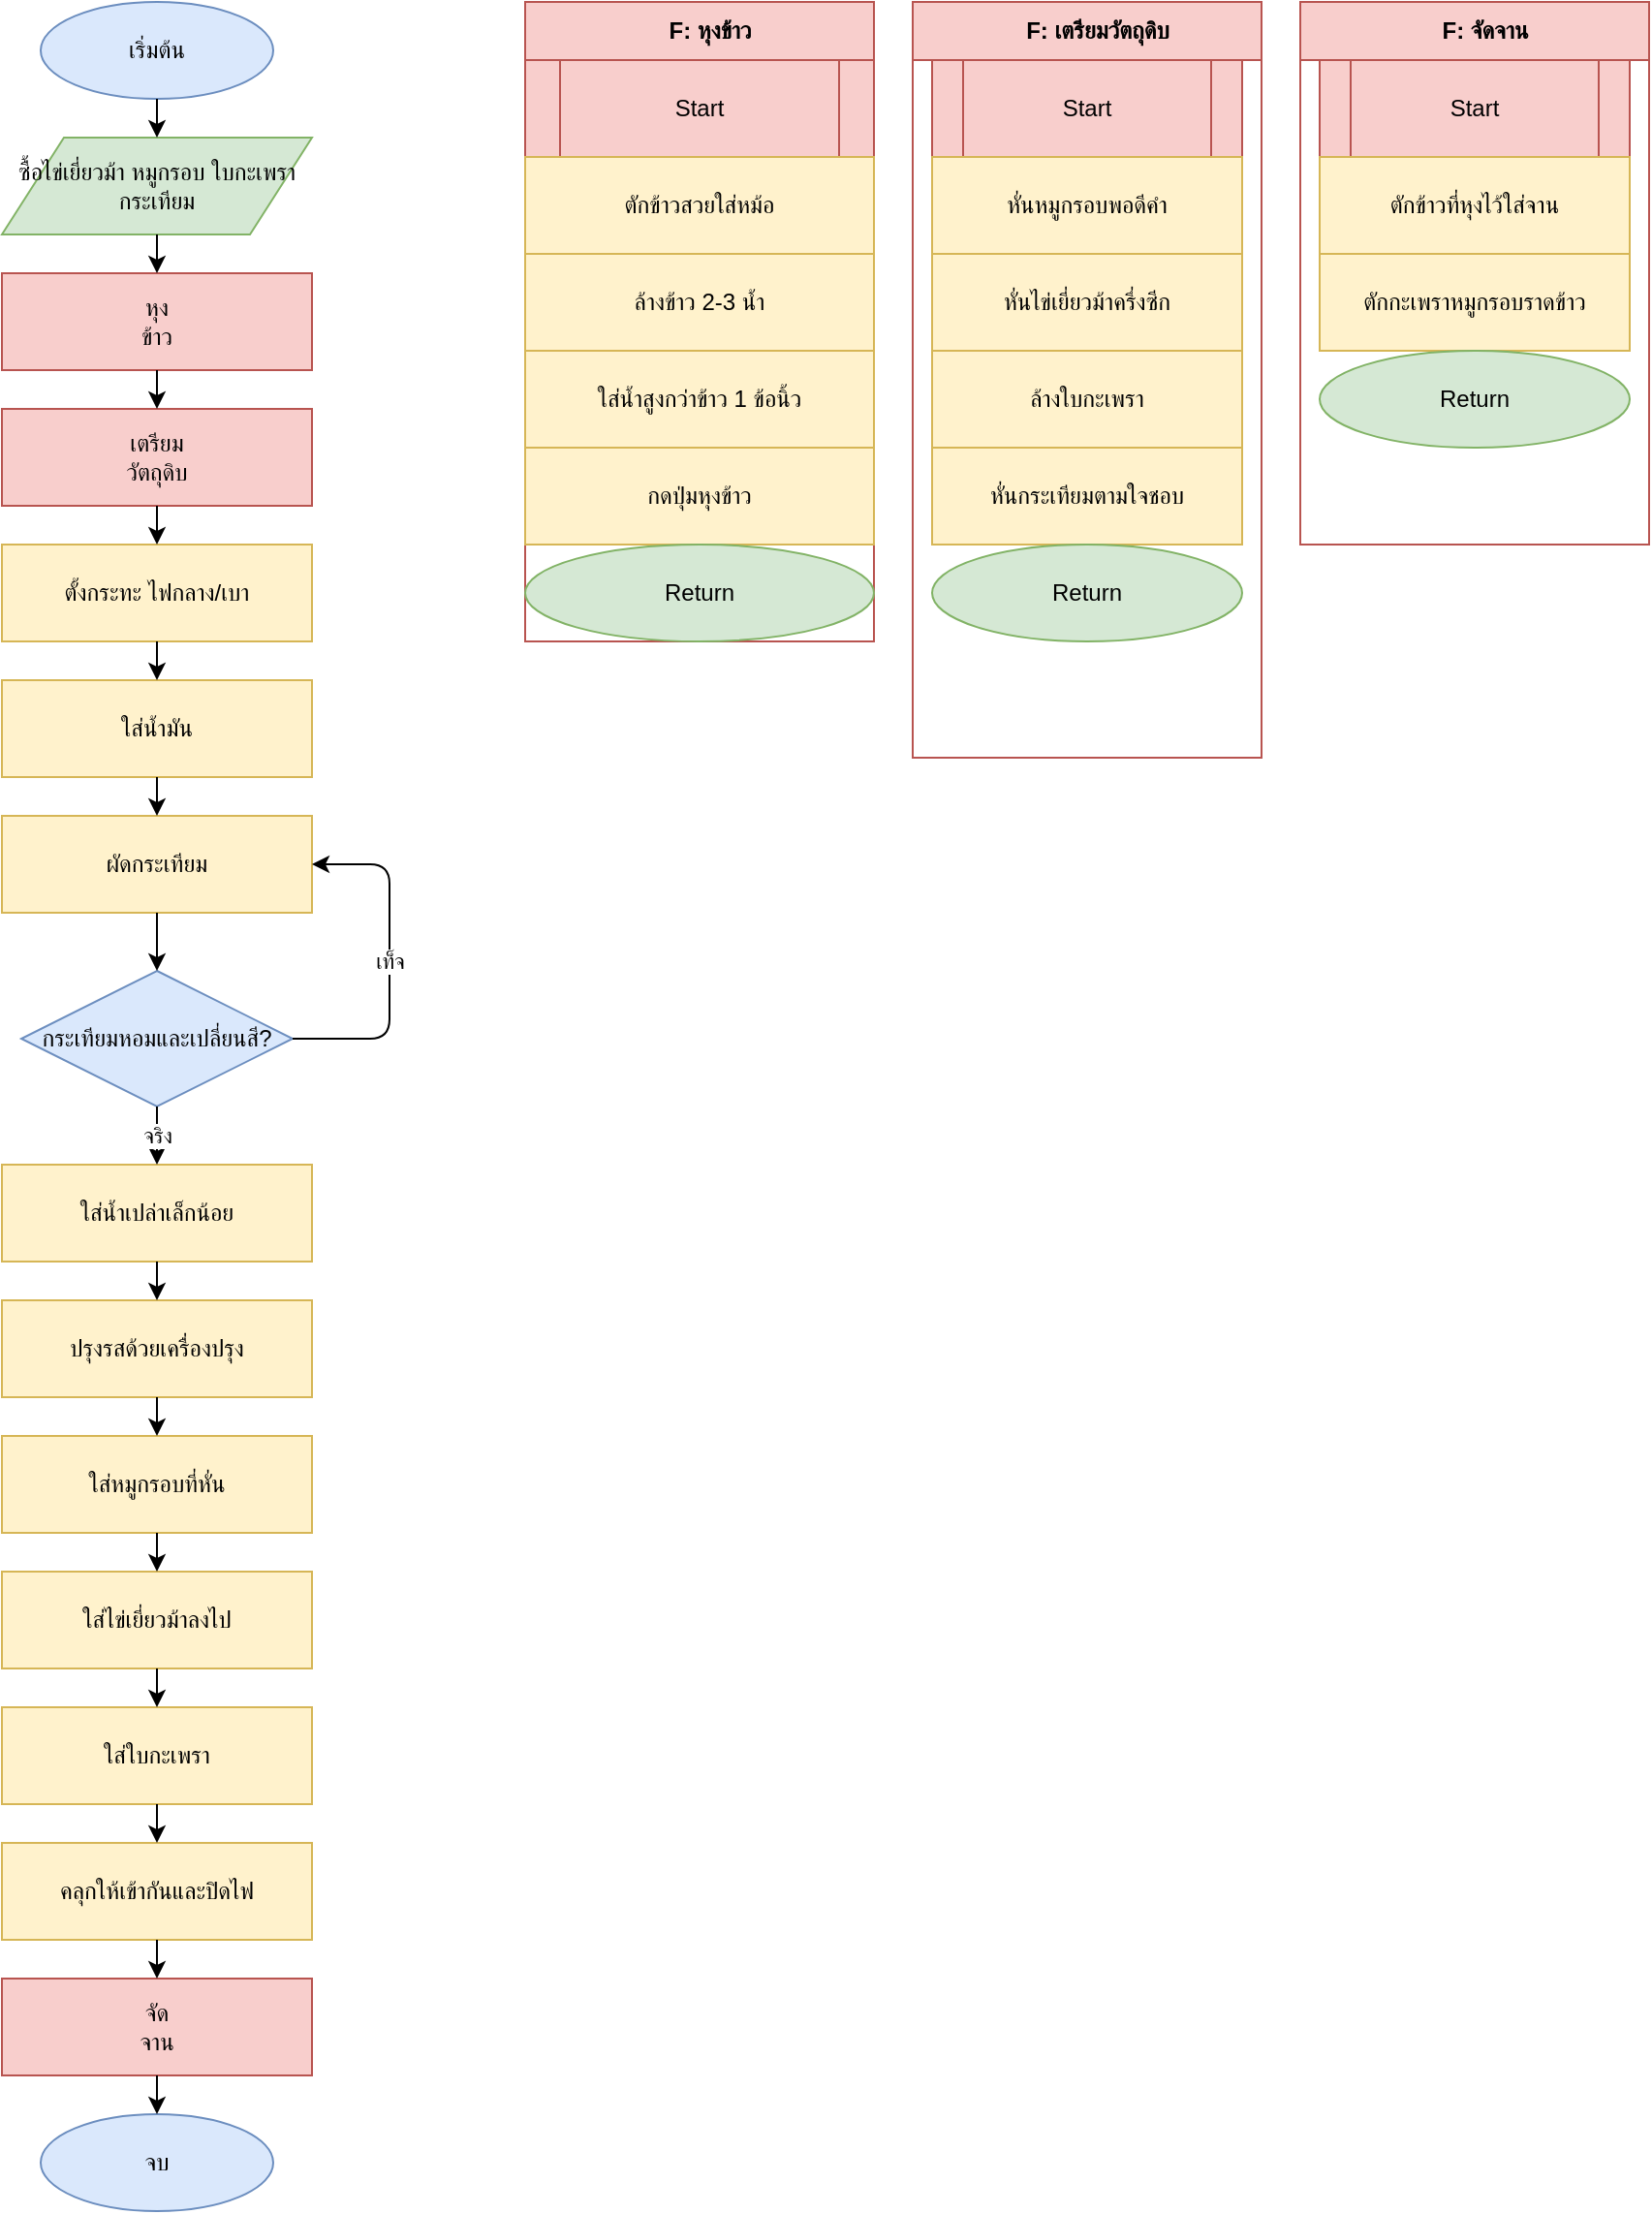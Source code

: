 <mxfile version="28.1.2">
  <diagram name="หน้า-1" id="7FEI_HoL2A9UdHV1jYCZ">
    <mxGraphModel dx="1281" dy="562" grid="1" gridSize="10" guides="1" tooltips="1" connect="1" arrows="1" fold="1" page="1" pageScale="1" pageWidth="1100" pageHeight="1400" math="0" shadow="0">
      <root>
        <mxCell id="0" />
        <mxCell id="1" parent="0" />
        <mxCell id="2" value="เริ่มต้น" style="shape=ellipse;whiteSpace=wrap;html=1;fillColor=#dae8fc;strokeColor=#6c8ebf;" parent="1" vertex="1">
          <mxGeometry x="250" y="50" width="120" height="50" as="geometry" />
        </mxCell>
        <mxCell id="3" value="ซื้อไข่เยี่ยวม้า หมูกรอบ ใบกะเพรา กระเทียม" style="shape=parallelogram;perimeter=parallelogramPerimeter;whiteSpace=wrap;html=1;fillColor=#d5e8d4;strokeColor=#82b366;" parent="1" vertex="1">
          <mxGeometry x="230" y="120" width="160" height="50" as="geometry" />
        </mxCell>
        <mxCell id="4" value="หุงข้าว" style="shape=process;whiteSpace=wrap;html=1;size=10;backgroundOutline=1;fillColor=#f8cecc;strokeColor=#b85450;" parent="1" vertex="1">
          <mxGeometry x="230" y="190" width="160" height="50" as="geometry" />
        </mxCell>
        <mxCell id="5" value="เตรียมวัตถุดิบ" style="shape=process;whiteSpace=wrap;html=1;size=10;backgroundOutline=1;fillColor=#f8cecc;strokeColor=#b85450;" parent="1" vertex="1">
          <mxGeometry x="230" y="260" width="160" height="50" as="geometry" />
        </mxCell>
        <mxCell id="6" value="ตั้งกระทะ ไฟกลาง/เบา" style="shape=rectangle;whiteSpace=wrap;html=1;fillColor=#fff2cc;strokeColor=#d6b656;" parent="1" vertex="1">
          <mxGeometry x="230" y="330" width="160" height="50" as="geometry" />
        </mxCell>
        <mxCell id="7" value="ใส่น้ำมัน" style="shape=rectangle;whiteSpace=wrap;html=1;fillColor=#fff2cc;strokeColor=#d6b656;" parent="1" vertex="1">
          <mxGeometry x="230" y="400" width="160" height="50" as="geometry" />
        </mxCell>
        <mxCell id="8" value="ผัดกระเทียม" style="shape=rectangle;whiteSpace=wrap;html=1;fillColor=#fff2cc;strokeColor=#d6b656;" parent="1" vertex="1">
          <mxGeometry x="230" y="470" width="160" height="50" as="geometry" />
        </mxCell>
        <mxCell id="9" value="กระเทียมหอมและเปลี่ยนสี?" style="shape=rhombus;whiteSpace=wrap;html=1;fillColor=#dae8fc;strokeColor=#6c8ebf;" parent="1" vertex="1">
          <mxGeometry x="240" y="550" width="140" height="70" as="geometry" />
        </mxCell>
        <mxCell id="10" value="ใส่น้ำเปล่าเล็กน้อย" style="shape=rectangle;whiteSpace=wrap;html=1;fillColor=#fff2cc;strokeColor=#d6b656;" parent="1" vertex="1">
          <mxGeometry x="230" y="650" width="160" height="50" as="geometry" />
        </mxCell>
        <mxCell id="11" value="ปรุงรสด้วยเครื่องปรุง" style="shape=rectangle;whiteSpace=wrap;html=1;fillColor=#fff2cc;strokeColor=#d6b656;" parent="1" vertex="1">
          <mxGeometry x="230" y="720" width="160" height="50" as="geometry" />
        </mxCell>
        <mxCell id="12" value="ใส่หมูกรอบที่หั่น" style="shape=rectangle;whiteSpace=wrap;html=1;fillColor=#fff2cc;strokeColor=#d6b656;" parent="1" vertex="1">
          <mxGeometry x="230" y="790" width="160" height="50" as="geometry" />
        </mxCell>
        <mxCell id="13" value="ใส่ไข่เยี่ยวม้าลงไป" style="shape=rectangle;whiteSpace=wrap;html=1;fillColor=#fff2cc;strokeColor=#d6b656;" parent="1" vertex="1">
          <mxGeometry x="230" y="860" width="160" height="50" as="geometry" />
        </mxCell>
        <mxCell id="14" value="ใส่ใบกะเพรา" style="shape=rectangle;whiteSpace=wrap;html=1;fillColor=#fff2cc;strokeColor=#d6b656;" parent="1" vertex="1">
          <mxGeometry x="230" y="930" width="160" height="50" as="geometry" />
        </mxCell>
        <mxCell id="15" value="คลุกให้เข้ากันและปิดไฟ" style="shape=rectangle;whiteSpace=wrap;html=1;fillColor=#fff2cc;strokeColor=#d6b656;" parent="1" vertex="1">
          <mxGeometry x="230" y="1000" width="160" height="50" as="geometry" />
        </mxCell>
        <mxCell id="16" value="จัดจาน" style="shape=process;whiteSpace=wrap;html=1;size=10;backgroundOutline=1;fillColor=#f8cecc;strokeColor=#b85450;" parent="1" vertex="1">
          <mxGeometry x="230" y="1070" width="160" height="50" as="geometry" />
        </mxCell>
        <mxCell id="17" value="จบ" style="shape=ellipse;whiteSpace=wrap;html=1;fillColor=#dae8fc;strokeColor=#6c8ebf;" parent="1" vertex="1">
          <mxGeometry x="250" y="1140" width="120" height="50" as="geometry" />
        </mxCell>
        <mxCell id="e2_3" value="" style="endArrow=classic;html=1;exitX=0.5;exitY=1;entryX=0.5;entryY=0;" parent="1" source="2" target="3" edge="1">
          <mxGeometry width="50" height="50" relative="1" as="geometry" />
        </mxCell>
        <mxCell id="e3_4" value="" style="endArrow=classic;html=1;exitX=0.5;exitY=1;entryX=0.5;entryY=0;" parent="1" source="3" target="4" edge="1">
          <mxGeometry width="50" height="50" relative="1" as="geometry" />
        </mxCell>
        <mxCell id="e4_5" value="" style="endArrow=classic;html=1;exitX=0.5;exitY=1;entryX=0.5;entryY=0;" parent="1" source="4" target="5" edge="1">
          <mxGeometry width="50" height="50" relative="1" as="geometry" />
        </mxCell>
        <mxCell id="e5_6" value="" style="endArrow=classic;html=1;exitX=0.5;exitY=1;entryX=0.5;entryY=0;" parent="1" source="5" target="6" edge="1">
          <mxGeometry width="50" height="50" relative="1" as="geometry" />
        </mxCell>
        <mxCell id="e6_7" value="" style="endArrow=classic;html=1;exitX=0.5;exitY=1;entryX=0.5;entryY=0;" parent="1" source="6" target="7" edge="1">
          <mxGeometry width="50" height="50" relative="1" as="geometry" />
        </mxCell>
        <mxCell id="e7_8" value="" style="endArrow=classic;html=1;exitX=0.5;exitY=1;entryX=0.5;entryY=0;" parent="1" source="7" target="8" edge="1">
          <mxGeometry width="50" height="50" relative="1" as="geometry" />
        </mxCell>
        <mxCell id="e8_9" value="" style="endArrow=classic;html=1;exitX=0.5;exitY=1;entryX=0.5;entryY=0;" parent="1" source="8" target="9" edge="1">
          <mxGeometry width="50" height="50" relative="1" as="geometry" />
        </mxCell>
        <mxCell id="e9_10" value="จริง" style="endArrow=classic;html=1;exitX=0.5;exitY=1;entryX=0.5;entryY=0;" parent="1" source="9" target="10" edge="1">
          <mxGeometry width="50" height="50" relative="1" as="geometry" />
        </mxCell>
        <mxCell id="e9_8" value="เท็จ" style="endArrow=classic;html=1;exitX=1;exitY=0.5;" parent="1" source="9" target="8" edge="1">
          <mxGeometry width="50" height="50" relative="1" as="geometry">
            <Array as="points">
              <mxPoint x="430" y="585" />
              <mxPoint x="430" y="495" />
            </Array>
          </mxGeometry>
        </mxCell>
        <mxCell id="e10_11" value="" style="endArrow=classic;html=1;exitX=0.5;exitY=1;entryX=0.5;entryY=0;" parent="1" source="10" target="11" edge="1">
          <mxGeometry width="50" height="50" relative="1" as="geometry" />
        </mxCell>
        <mxCell id="e11_12" value="" style="endArrow=classic;html=1;exitX=0.5;exitY=1;entryX=0.5;entryY=0;" parent="1" source="11" target="12" edge="1">
          <mxGeometry width="50" height="50" relative="1" as="geometry" />
        </mxCell>
        <mxCell id="e12_13" value="" style="endArrow=classic;html=1;exitX=0.5;exitY=1;entryX=0.5;entryY=0;" parent="1" source="12" target="13" edge="1">
          <mxGeometry width="50" height="50" relative="1" as="geometry" />
        </mxCell>
        <mxCell id="e13_14" value="" style="endArrow=classic;html=1;exitX=0.5;exitY=1;entryX=0.5;entryY=0;" parent="1" source="13" target="14" edge="1">
          <mxGeometry width="50" height="50" relative="1" as="geometry" />
        </mxCell>
        <mxCell id="e14_15" value="" style="endArrow=classic;html=1;exitX=0.5;exitY=1;entryX=0.5;entryY=0;" parent="1" source="14" target="15" edge="1">
          <mxGeometry width="50" height="50" relative="1" as="geometry" />
        </mxCell>
        <mxCell id="e15_16" value="" style="endArrow=classic;html=1;exitX=0.5;exitY=1;entryX=0.5;entryY=0;" parent="1" source="15" target="16" edge="1">
          <mxGeometry width="50" height="50" relative="1" as="geometry" />
        </mxCell>
        <mxCell id="e16_17" value="" style="endArrow=classic;html=1;exitX=0.5;exitY=1;entryX=0.5;entryY=0;" parent="1" source="16" target="17" edge="1">
          <mxGeometry width="50" height="50" relative="1" as="geometry" />
        </mxCell>
        <mxCell id="100" value="F: หุงข้าว" style="swimlane;startSize=30;html=1;fontStyle=1;fillColor=#f8cecc;strokeColor=#b85450;childLayout=stackLayout;horizontalStack=0;resizeParent=1;resizeParentMax=0;resizeLast=0;collapsible=1;container=1;allowOverlap=1;align=center;horizontalGap=10;spacingLeft=10;fontSize=12;" parent="1" vertex="1">
          <mxGeometry x="500" y="50" width="180" height="330" as="geometry" />
        </mxCell>
        <mxCell id="101" value="Start" style="shape=process;whiteSpace=wrap;html=1;fillColor=#f8cecc;strokeColor=#b85450;spacingTop=4;spacingBottom=4;" parent="100" vertex="1">
          <mxGeometry y="30" width="180" height="50" as="geometry" />
        </mxCell>
        <mxCell id="102" value="ตักข้าวสวยใส่หม้อ" style="shape=rectangle;whiteSpace=wrap;html=1;fillColor=#fff2cc;strokeColor=#d6b656;spacingTop=4;spacingBottom=4;" parent="100" vertex="1">
          <mxGeometry y="80" width="180" height="50" as="geometry" />
        </mxCell>
        <mxCell id="103" value="ล้างข้าว 2-3 น้ำ" style="shape=rectangle;whiteSpace=wrap;html=1;fillColor=#fff2cc;strokeColor=#d6b656;spacingTop=4;spacingBottom=4;" parent="100" vertex="1">
          <mxGeometry y="130" width="180" height="50" as="geometry" />
        </mxCell>
        <mxCell id="104" value="ใส่น้ำสูงกว่าข้าว 1 ข้อนิ้ว" style="shape=rectangle;whiteSpace=wrap;html=1;fillColor=#fff2cc;strokeColor=#d6b656;spacingTop=4;spacingBottom=4;" parent="100" vertex="1">
          <mxGeometry y="180" width="180" height="50" as="geometry" />
        </mxCell>
        <mxCell id="105" value="กดปุ่มหุงข้าว" style="shape=rectangle;whiteSpace=wrap;html=1;fillColor=#fff2cc;strokeColor=#d6b656;spacingTop=4;spacingBottom=4;" parent="100" vertex="1">
          <mxGeometry y="230" width="180" height="50" as="geometry" />
        </mxCell>
        <mxCell id="106" value="Return" style="shape=ellipse;whiteSpace=wrap;html=1;fillColor=#d5e8d4;strokeColor=#82b366;spacingTop=4;spacingBottom=4;" parent="100" vertex="1">
          <mxGeometry y="280" width="180" height="50" as="geometry" />
        </mxCell>
        <mxCell id="e101_102" value="" style="endArrow=classic;html=1;entryX=0.5;entryY=0;exitX=0.5;exitY=1;" parent="100" source="101" target="102" edge="1">
          <mxGeometry width="50" height="50" relative="1" as="geometry">
            <mxPoint x="80" y="130" as="sourcePoint" />
            <mxPoint x="80" y="150" as="targetPoint" />
          </mxGeometry>
        </mxCell>
        <mxCell id="e102_103" value="" style="endArrow=classic;html=1;entryX=0.5;entryY=0;exitX=0.5;exitY=1;" parent="100" source="102" target="103" edge="1">
          <mxGeometry width="50" height="50" relative="1" as="geometry" />
        </mxCell>
        <mxCell id="e103_104" value="" style="endArrow=classic;html=1;entryX=0.5;entryY=0;exitX=0.5;exitY=1;" parent="100" source="103" target="104" edge="1">
          <mxGeometry width="50" height="50" relative="1" as="geometry" />
        </mxCell>
        <mxCell id="e104_105" value="" style="endArrow=classic;html=1;entryX=0.5;entryY=0;exitX=0.5;exitY=1;" parent="100" source="104" target="105" edge="1">
          <mxGeometry width="50" height="50" relative="1" as="geometry" />
        </mxCell>
        <mxCell id="e105_106" value="" style="endArrow=classic;html=1;entryX=0.5;entryY=0;exitX=0.5;exitY=1;" parent="100" source="105" target="106" edge="1">
          <mxGeometry width="50" height="50" relative="1" as="geometry" />
        </mxCell>
        <mxCell id="200" value="F: เตรียมวัตถุดิบ" style="swimlane;startSize=30;html=1;fontStyle=1;fillColor=#f8cecc;strokeColor=#b85450;childLayout=stackLayout;horizontalStack=0;resizeParent=1;resizeParentMax=0;resizeLast=0;collapsible=1;container=1;allowOverlap=1;align=center;horizontalGap=10;spacingLeft=10;fontSize=12;" parent="1" vertex="1">
          <mxGeometry x="700" y="50" width="180" height="390" as="geometry" />
        </mxCell>
        <mxCell id="201" value="Start" style="shape=process;whiteSpace=wrap;html=1;fillColor=#f8cecc;strokeColor=#b85450;spacingTop=4;spacingBottom=4;" parent="200" vertex="1">
          <mxGeometry x="10" y="30" width="160" height="50" as="geometry" />
        </mxCell>
        <mxCell id="202" value="หั่นหมูกรอบพอดีคำ" style="shape=rectangle;whiteSpace=wrap;html=1;fillColor=#fff2cc;strokeColor=#d6b656;spacingTop=4;spacingBottom=4;" parent="200" vertex="1">
          <mxGeometry x="10" y="80" width="160" height="50" as="geometry" />
        </mxCell>
        <mxCell id="203" value="หั่นไข่เยี่ยวม้าครึ่งซีก" style="shape=rectangle;whiteSpace=wrap;html=1;fillColor=#fff2cc;strokeColor=#d6b656;spacingTop=4;spacingBottom=4;" parent="200" vertex="1">
          <mxGeometry x="10" y="130" width="160" height="50" as="geometry" />
        </mxCell>
        <mxCell id="204" value="ล้างใบกะเพรา" style="shape=rectangle;whiteSpace=wrap;html=1;fillColor=#fff2cc;strokeColor=#d6b656;spacingTop=4;spacingBottom=4;" parent="200" vertex="1">
          <mxGeometry x="10" y="180" width="160" height="50" as="geometry" />
        </mxCell>
        <mxCell id="205" value="หั่นกระเทียมตามใจชอบ" style="shape=rectangle;whiteSpace=wrap;html=1;fillColor=#fff2cc;strokeColor=#d6b656;spacingTop=4;spacingBottom=4;" parent="200" vertex="1">
          <mxGeometry x="10" y="230" width="160" height="50" as="geometry" />
        </mxCell>
        <mxCell id="206" value="Return" style="shape=ellipse;whiteSpace=wrap;html=1;fillColor=#d5e8d4;strokeColor=#82b366;spacingTop=4;spacingBottom=4;" parent="200" vertex="1">
          <mxGeometry x="10" y="280" width="160" height="50" as="geometry" />
        </mxCell>
        <mxCell id="e201_202" value="" style="endArrow=classic;html=1;entryX=0.5;entryY=0;exitX=0.5;exitY=1;" parent="200" source="201" target="202" edge="1">
          <mxGeometry width="50" height="50" relative="1" as="geometry" />
        </mxCell>
        <mxCell id="e202_203" value="" style="endArrow=classic;html=1;entryX=0.5;entryY=0;exitX=0.5;exitY=1;" parent="200" source="202" target="203" edge="1">
          <mxGeometry width="50" height="50" relative="1" as="geometry" />
        </mxCell>
        <mxCell id="e203_204" value="" style="endArrow=classic;html=1;entryX=0.5;entryY=0;exitX=0.5;exitY=1;" parent="200" source="203" target="204" edge="1">
          <mxGeometry width="50" height="50" relative="1" as="geometry" />
        </mxCell>
        <mxCell id="e204_205" value="" style="endArrow=classic;html=1;entryX=0.5;entryY=0;exitX=0.5;exitY=1;" parent="200" source="204" target="205" edge="1">
          <mxGeometry width="50" height="50" relative="1" as="geometry" />
        </mxCell>
        <mxCell id="e205_206" value="" style="endArrow=classic;html=1;entryX=0.5;entryY=0;exitX=0.5;exitY=1;" parent="200" source="205" target="206" edge="1">
          <mxGeometry width="50" height="50" relative="1" as="geometry" />
        </mxCell>
        <mxCell id="300" value="F: จัดจาน" style="swimlane;startSize=30;html=1;fontStyle=1;fillColor=#f8cecc;strokeColor=#b85450;childLayout=stackLayout;horizontalStack=0;resizeParent=1;resizeParentMax=0;resizeLast=0;collapsible=1;container=1;allowOverlap=1;align=center;horizontalGap=10;spacingLeft=10;fontSize=12;" parent="1" vertex="1">
          <mxGeometry x="900" y="50" width="180" height="280" as="geometry" />
        </mxCell>
        <mxCell id="301" value="Start" style="shape=process;whiteSpace=wrap;html=1;fillColor=#f8cecc;strokeColor=#b85450;spacingTop=4;spacingBottom=4;" parent="300" vertex="1">
          <mxGeometry x="10" y="30" width="160" height="50" as="geometry" />
        </mxCell>
        <mxCell id="302" value="ตักข้าวที่หุงไว้ใส่จาน" style="shape=rectangle;whiteSpace=wrap;html=1;fillColor=#fff2cc;strokeColor=#d6b656;spacingTop=4;spacingBottom=4;" parent="300" vertex="1">
          <mxGeometry x="10" y="80" width="160" height="50" as="geometry" />
        </mxCell>
        <mxCell id="303" value="ตักกะเพราหมูกรอบราดข้าว" style="shape=rectangle;whiteSpace=wrap;html=1;fillColor=#fff2cc;strokeColor=#d6b656;spacingTop=4;spacingBottom=4;" parent="300" vertex="1">
          <mxGeometry x="10" y="130" width="160" height="50" as="geometry" />
        </mxCell>
        <mxCell id="304" value="Return" style="shape=ellipse;whiteSpace=wrap;html=1;fillColor=#d5e8d4;strokeColor=#82b366;spacingTop=4;spacingBottom=4;" parent="300" vertex="1">
          <mxGeometry x="10" y="180" width="160" height="50" as="geometry" />
        </mxCell>
        <mxCell id="e301_302" value="" style="endArrow=classic;html=1;entryX=0.5;entryY=0;exitX=0.5;exitY=1;" parent="300" source="301" target="302" edge="1">
          <mxGeometry width="50" height="50" relative="1" as="geometry" />
        </mxCell>
        <mxCell id="e302_303" value="" style="endArrow=classic;html=1;entryX=0.5;entryY=0;exitX=0.5;exitY=1;" parent="300" source="302" target="303" edge="1">
          <mxGeometry width="50" height="50" relative="1" as="geometry" />
        </mxCell>
        <mxCell id="e303_304" value="" style="endArrow=classic;html=1;entryX=0.5;entryY=0;exitX=0.5;exitY=1;" parent="300" source="303" target="304" edge="1">
          <mxGeometry width="50" height="50" relative="1" as="geometry" />
        </mxCell>
      </root>
    </mxGraphModel>
  </diagram>
</mxfile>
